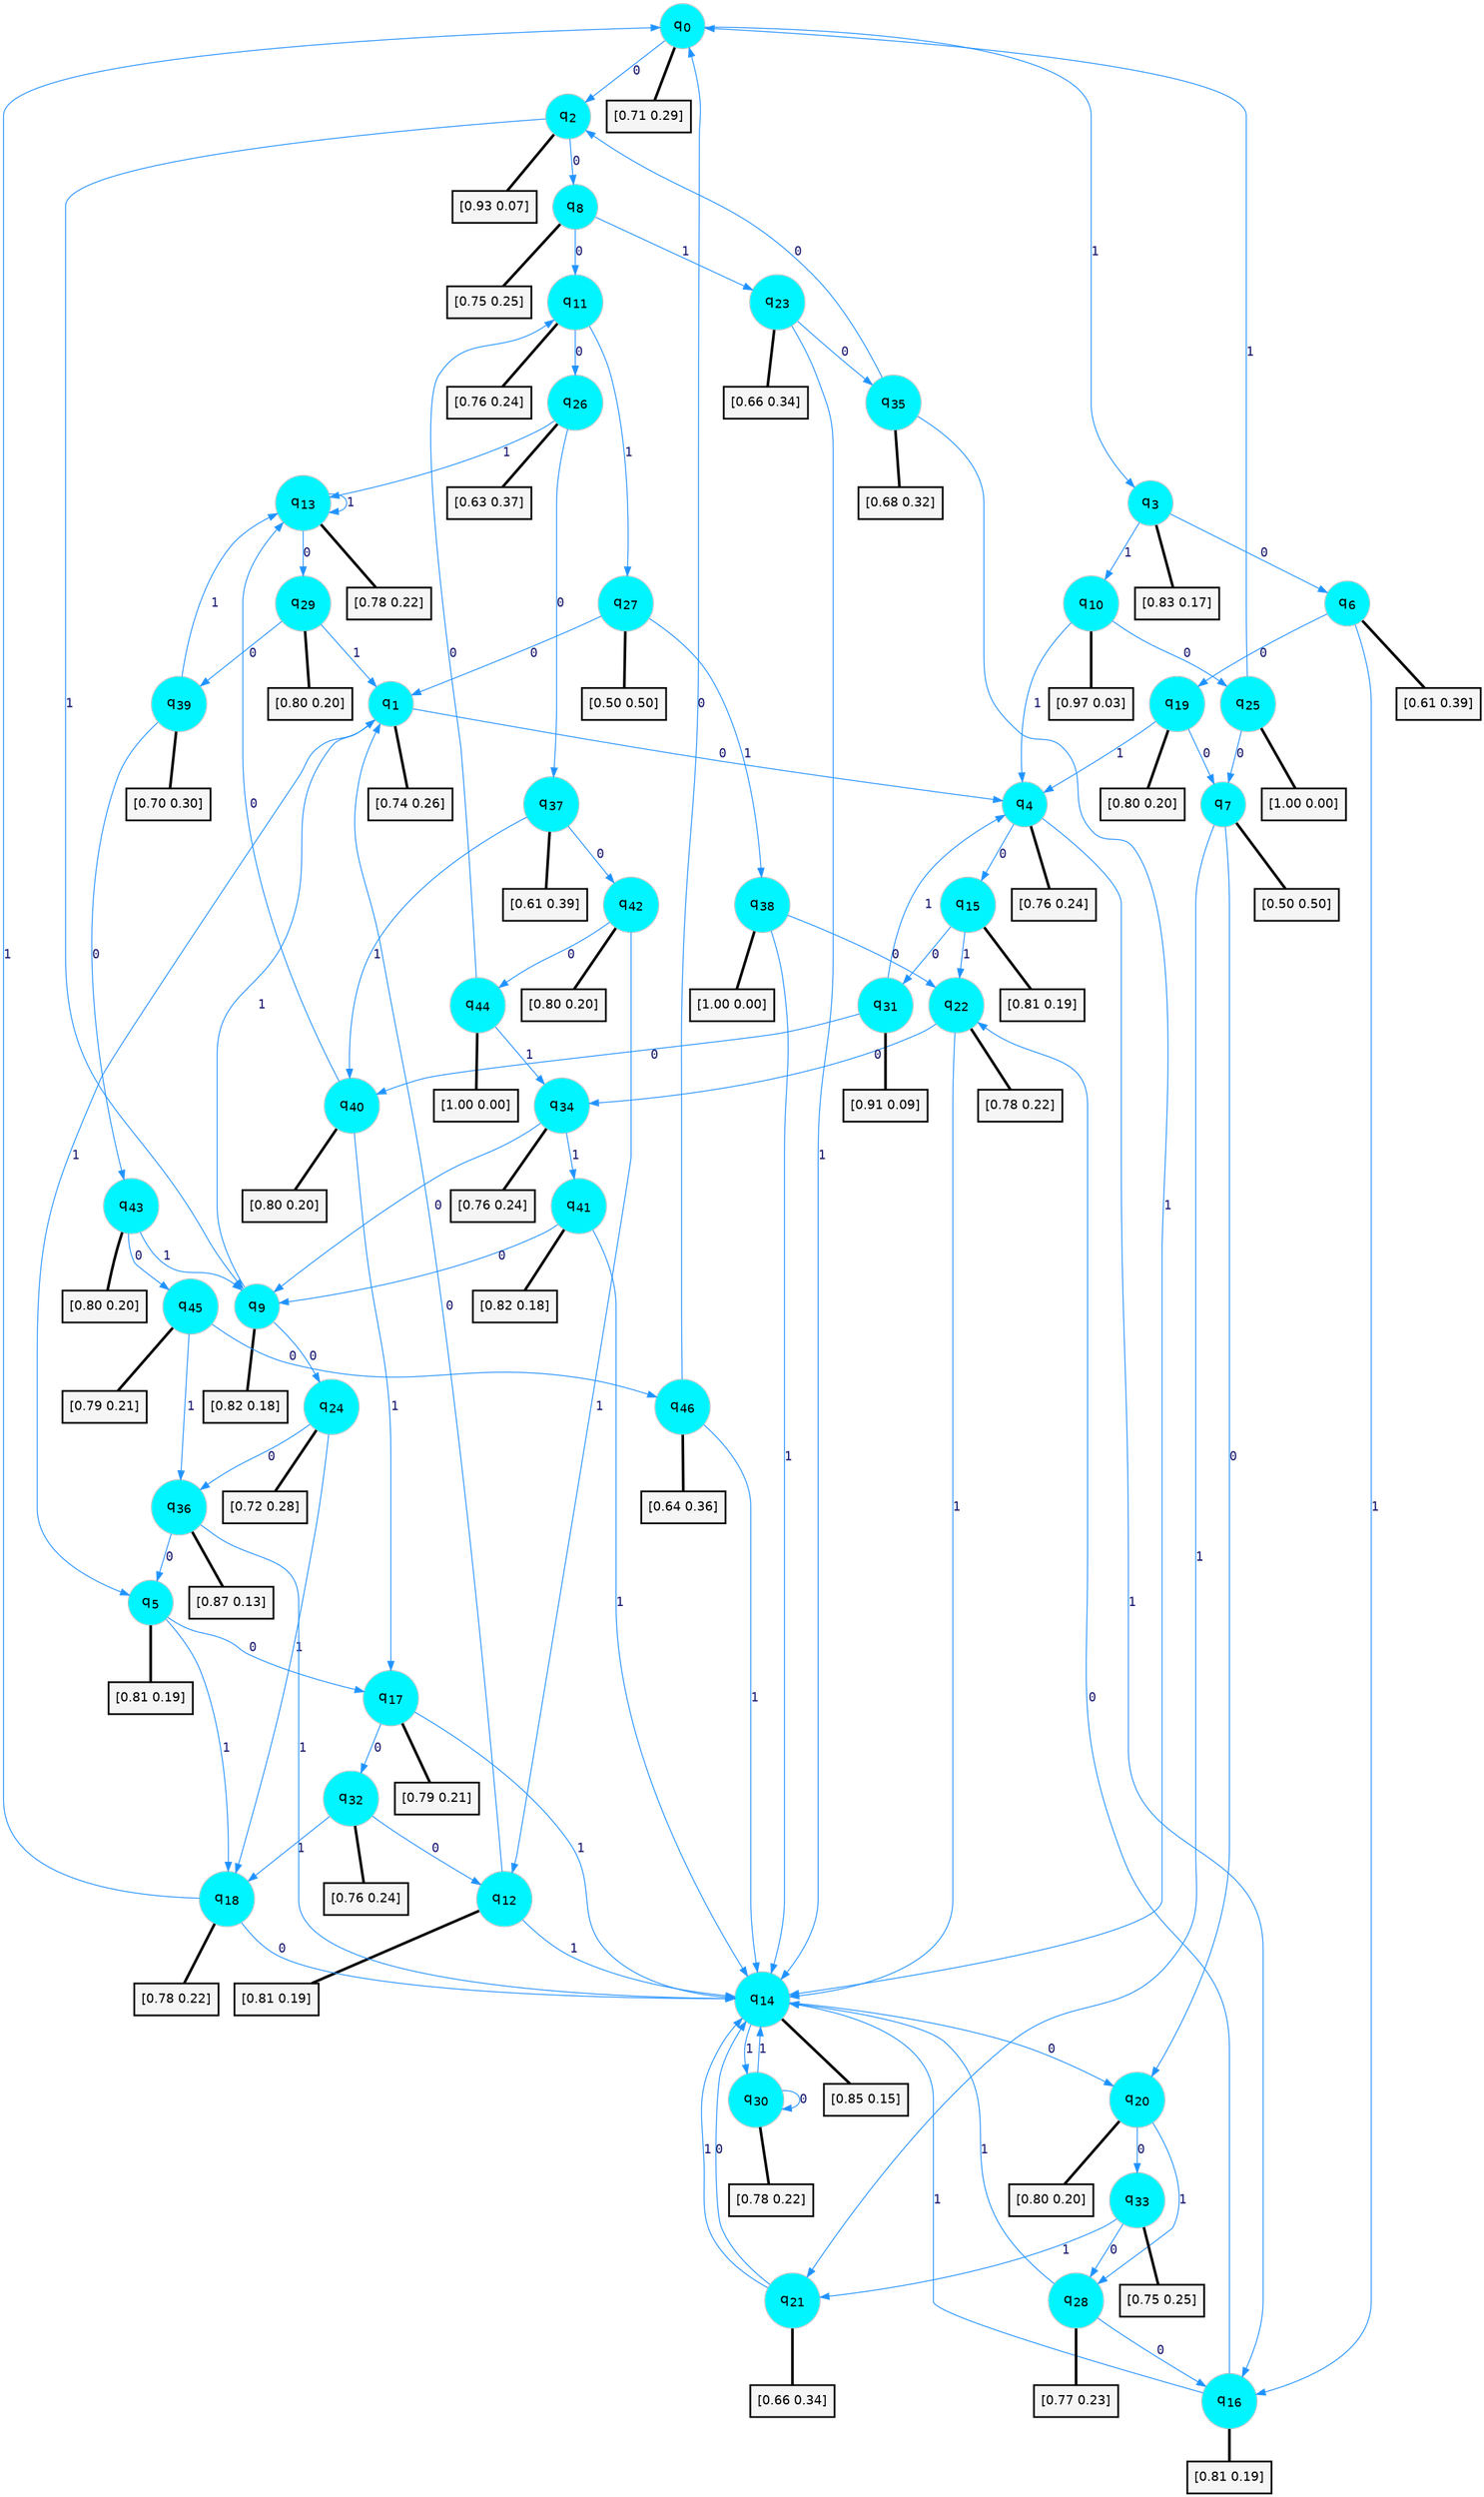 digraph G {
graph [
bgcolor=transparent, dpi=300, rankdir=TD, size="40,25"];
node [
color=gray, fillcolor=turquoise1, fontcolor=black, fontname=Helvetica, fontsize=16, fontweight=bold, shape=circle, style=filled];
edge [
arrowsize=1, color=dodgerblue1, fontcolor=midnightblue, fontname=courier, fontweight=bold, penwidth=1, style=solid, weight=20];
0[label=<q<SUB>0</SUB>>];
1[label=<q<SUB>1</SUB>>];
2[label=<q<SUB>2</SUB>>];
3[label=<q<SUB>3</SUB>>];
4[label=<q<SUB>4</SUB>>];
5[label=<q<SUB>5</SUB>>];
6[label=<q<SUB>6</SUB>>];
7[label=<q<SUB>7</SUB>>];
8[label=<q<SUB>8</SUB>>];
9[label=<q<SUB>9</SUB>>];
10[label=<q<SUB>10</SUB>>];
11[label=<q<SUB>11</SUB>>];
12[label=<q<SUB>12</SUB>>];
13[label=<q<SUB>13</SUB>>];
14[label=<q<SUB>14</SUB>>];
15[label=<q<SUB>15</SUB>>];
16[label=<q<SUB>16</SUB>>];
17[label=<q<SUB>17</SUB>>];
18[label=<q<SUB>18</SUB>>];
19[label=<q<SUB>19</SUB>>];
20[label=<q<SUB>20</SUB>>];
21[label=<q<SUB>21</SUB>>];
22[label=<q<SUB>22</SUB>>];
23[label=<q<SUB>23</SUB>>];
24[label=<q<SUB>24</SUB>>];
25[label=<q<SUB>25</SUB>>];
26[label=<q<SUB>26</SUB>>];
27[label=<q<SUB>27</SUB>>];
28[label=<q<SUB>28</SUB>>];
29[label=<q<SUB>29</SUB>>];
30[label=<q<SUB>30</SUB>>];
31[label=<q<SUB>31</SUB>>];
32[label=<q<SUB>32</SUB>>];
33[label=<q<SUB>33</SUB>>];
34[label=<q<SUB>34</SUB>>];
35[label=<q<SUB>35</SUB>>];
36[label=<q<SUB>36</SUB>>];
37[label=<q<SUB>37</SUB>>];
38[label=<q<SUB>38</SUB>>];
39[label=<q<SUB>39</SUB>>];
40[label=<q<SUB>40</SUB>>];
41[label=<q<SUB>41</SUB>>];
42[label=<q<SUB>42</SUB>>];
43[label=<q<SUB>43</SUB>>];
44[label=<q<SUB>44</SUB>>];
45[label=<q<SUB>45</SUB>>];
46[label=<q<SUB>46</SUB>>];
47[label="[0.71 0.29]", shape=box,fontcolor=black, fontname=Helvetica, fontsize=14, penwidth=2, fillcolor=whitesmoke,color=black];
48[label="[0.74 0.26]", shape=box,fontcolor=black, fontname=Helvetica, fontsize=14, penwidth=2, fillcolor=whitesmoke,color=black];
49[label="[0.93 0.07]", shape=box,fontcolor=black, fontname=Helvetica, fontsize=14, penwidth=2, fillcolor=whitesmoke,color=black];
50[label="[0.83 0.17]", shape=box,fontcolor=black, fontname=Helvetica, fontsize=14, penwidth=2, fillcolor=whitesmoke,color=black];
51[label="[0.76 0.24]", shape=box,fontcolor=black, fontname=Helvetica, fontsize=14, penwidth=2, fillcolor=whitesmoke,color=black];
52[label="[0.81 0.19]", shape=box,fontcolor=black, fontname=Helvetica, fontsize=14, penwidth=2, fillcolor=whitesmoke,color=black];
53[label="[0.61 0.39]", shape=box,fontcolor=black, fontname=Helvetica, fontsize=14, penwidth=2, fillcolor=whitesmoke,color=black];
54[label="[0.50 0.50]", shape=box,fontcolor=black, fontname=Helvetica, fontsize=14, penwidth=2, fillcolor=whitesmoke,color=black];
55[label="[0.75 0.25]", shape=box,fontcolor=black, fontname=Helvetica, fontsize=14, penwidth=2, fillcolor=whitesmoke,color=black];
56[label="[0.82 0.18]", shape=box,fontcolor=black, fontname=Helvetica, fontsize=14, penwidth=2, fillcolor=whitesmoke,color=black];
57[label="[0.97 0.03]", shape=box,fontcolor=black, fontname=Helvetica, fontsize=14, penwidth=2, fillcolor=whitesmoke,color=black];
58[label="[0.76 0.24]", shape=box,fontcolor=black, fontname=Helvetica, fontsize=14, penwidth=2, fillcolor=whitesmoke,color=black];
59[label="[0.81 0.19]", shape=box,fontcolor=black, fontname=Helvetica, fontsize=14, penwidth=2, fillcolor=whitesmoke,color=black];
60[label="[0.78 0.22]", shape=box,fontcolor=black, fontname=Helvetica, fontsize=14, penwidth=2, fillcolor=whitesmoke,color=black];
61[label="[0.85 0.15]", shape=box,fontcolor=black, fontname=Helvetica, fontsize=14, penwidth=2, fillcolor=whitesmoke,color=black];
62[label="[0.81 0.19]", shape=box,fontcolor=black, fontname=Helvetica, fontsize=14, penwidth=2, fillcolor=whitesmoke,color=black];
63[label="[0.81 0.19]", shape=box,fontcolor=black, fontname=Helvetica, fontsize=14, penwidth=2, fillcolor=whitesmoke,color=black];
64[label="[0.79 0.21]", shape=box,fontcolor=black, fontname=Helvetica, fontsize=14, penwidth=2, fillcolor=whitesmoke,color=black];
65[label="[0.78 0.22]", shape=box,fontcolor=black, fontname=Helvetica, fontsize=14, penwidth=2, fillcolor=whitesmoke,color=black];
66[label="[0.80 0.20]", shape=box,fontcolor=black, fontname=Helvetica, fontsize=14, penwidth=2, fillcolor=whitesmoke,color=black];
67[label="[0.80 0.20]", shape=box,fontcolor=black, fontname=Helvetica, fontsize=14, penwidth=2, fillcolor=whitesmoke,color=black];
68[label="[0.66 0.34]", shape=box,fontcolor=black, fontname=Helvetica, fontsize=14, penwidth=2, fillcolor=whitesmoke,color=black];
69[label="[0.78 0.22]", shape=box,fontcolor=black, fontname=Helvetica, fontsize=14, penwidth=2, fillcolor=whitesmoke,color=black];
70[label="[0.66 0.34]", shape=box,fontcolor=black, fontname=Helvetica, fontsize=14, penwidth=2, fillcolor=whitesmoke,color=black];
71[label="[0.72 0.28]", shape=box,fontcolor=black, fontname=Helvetica, fontsize=14, penwidth=2, fillcolor=whitesmoke,color=black];
72[label="[1.00 0.00]", shape=box,fontcolor=black, fontname=Helvetica, fontsize=14, penwidth=2, fillcolor=whitesmoke,color=black];
73[label="[0.63 0.37]", shape=box,fontcolor=black, fontname=Helvetica, fontsize=14, penwidth=2, fillcolor=whitesmoke,color=black];
74[label="[0.50 0.50]", shape=box,fontcolor=black, fontname=Helvetica, fontsize=14, penwidth=2, fillcolor=whitesmoke,color=black];
75[label="[0.77 0.23]", shape=box,fontcolor=black, fontname=Helvetica, fontsize=14, penwidth=2, fillcolor=whitesmoke,color=black];
76[label="[0.80 0.20]", shape=box,fontcolor=black, fontname=Helvetica, fontsize=14, penwidth=2, fillcolor=whitesmoke,color=black];
77[label="[0.78 0.22]", shape=box,fontcolor=black, fontname=Helvetica, fontsize=14, penwidth=2, fillcolor=whitesmoke,color=black];
78[label="[0.91 0.09]", shape=box,fontcolor=black, fontname=Helvetica, fontsize=14, penwidth=2, fillcolor=whitesmoke,color=black];
79[label="[0.76 0.24]", shape=box,fontcolor=black, fontname=Helvetica, fontsize=14, penwidth=2, fillcolor=whitesmoke,color=black];
80[label="[0.75 0.25]", shape=box,fontcolor=black, fontname=Helvetica, fontsize=14, penwidth=2, fillcolor=whitesmoke,color=black];
81[label="[0.76 0.24]", shape=box,fontcolor=black, fontname=Helvetica, fontsize=14, penwidth=2, fillcolor=whitesmoke,color=black];
82[label="[0.68 0.32]", shape=box,fontcolor=black, fontname=Helvetica, fontsize=14, penwidth=2, fillcolor=whitesmoke,color=black];
83[label="[0.87 0.13]", shape=box,fontcolor=black, fontname=Helvetica, fontsize=14, penwidth=2, fillcolor=whitesmoke,color=black];
84[label="[0.61 0.39]", shape=box,fontcolor=black, fontname=Helvetica, fontsize=14, penwidth=2, fillcolor=whitesmoke,color=black];
85[label="[1.00 0.00]", shape=box,fontcolor=black, fontname=Helvetica, fontsize=14, penwidth=2, fillcolor=whitesmoke,color=black];
86[label="[0.70 0.30]", shape=box,fontcolor=black, fontname=Helvetica, fontsize=14, penwidth=2, fillcolor=whitesmoke,color=black];
87[label="[0.80 0.20]", shape=box,fontcolor=black, fontname=Helvetica, fontsize=14, penwidth=2, fillcolor=whitesmoke,color=black];
88[label="[0.82 0.18]", shape=box,fontcolor=black, fontname=Helvetica, fontsize=14, penwidth=2, fillcolor=whitesmoke,color=black];
89[label="[0.80 0.20]", shape=box,fontcolor=black, fontname=Helvetica, fontsize=14, penwidth=2, fillcolor=whitesmoke,color=black];
90[label="[0.80 0.20]", shape=box,fontcolor=black, fontname=Helvetica, fontsize=14, penwidth=2, fillcolor=whitesmoke,color=black];
91[label="[1.00 0.00]", shape=box,fontcolor=black, fontname=Helvetica, fontsize=14, penwidth=2, fillcolor=whitesmoke,color=black];
92[label="[0.79 0.21]", shape=box,fontcolor=black, fontname=Helvetica, fontsize=14, penwidth=2, fillcolor=whitesmoke,color=black];
93[label="[0.64 0.36]", shape=box,fontcolor=black, fontname=Helvetica, fontsize=14, penwidth=2, fillcolor=whitesmoke,color=black];
0->2 [label=0];
0->3 [label=1];
0->47 [arrowhead=none, penwidth=3,color=black];
1->4 [label=0];
1->5 [label=1];
1->48 [arrowhead=none, penwidth=3,color=black];
2->8 [label=0];
2->9 [label=1];
2->49 [arrowhead=none, penwidth=3,color=black];
3->6 [label=0];
3->10 [label=1];
3->50 [arrowhead=none, penwidth=3,color=black];
4->15 [label=0];
4->16 [label=1];
4->51 [arrowhead=none, penwidth=3,color=black];
5->17 [label=0];
5->18 [label=1];
5->52 [arrowhead=none, penwidth=3,color=black];
6->19 [label=0];
6->16 [label=1];
6->53 [arrowhead=none, penwidth=3,color=black];
7->20 [label=0];
7->21 [label=1];
7->54 [arrowhead=none, penwidth=3,color=black];
8->11 [label=0];
8->23 [label=1];
8->55 [arrowhead=none, penwidth=3,color=black];
9->24 [label=0];
9->1 [label=1];
9->56 [arrowhead=none, penwidth=3,color=black];
10->25 [label=0];
10->4 [label=1];
10->57 [arrowhead=none, penwidth=3,color=black];
11->26 [label=0];
11->27 [label=1];
11->58 [arrowhead=none, penwidth=3,color=black];
12->1 [label=0];
12->14 [label=1];
12->59 [arrowhead=none, penwidth=3,color=black];
13->29 [label=0];
13->13 [label=1];
13->60 [arrowhead=none, penwidth=3,color=black];
14->20 [label=0];
14->30 [label=1];
14->61 [arrowhead=none, penwidth=3,color=black];
15->31 [label=0];
15->22 [label=1];
15->62 [arrowhead=none, penwidth=3,color=black];
16->22 [label=0];
16->14 [label=1];
16->63 [arrowhead=none, penwidth=3,color=black];
17->32 [label=0];
17->14 [label=1];
17->64 [arrowhead=none, penwidth=3,color=black];
18->14 [label=0];
18->0 [label=1];
18->65 [arrowhead=none, penwidth=3,color=black];
19->7 [label=0];
19->4 [label=1];
19->66 [arrowhead=none, penwidth=3,color=black];
20->33 [label=0];
20->28 [label=1];
20->67 [arrowhead=none, penwidth=3,color=black];
21->14 [label=0];
21->14 [label=1];
21->68 [arrowhead=none, penwidth=3,color=black];
22->34 [label=0];
22->14 [label=1];
22->69 [arrowhead=none, penwidth=3,color=black];
23->35 [label=0];
23->14 [label=1];
23->70 [arrowhead=none, penwidth=3,color=black];
24->36 [label=0];
24->18 [label=1];
24->71 [arrowhead=none, penwidth=3,color=black];
25->7 [label=0];
25->0 [label=1];
25->72 [arrowhead=none, penwidth=3,color=black];
26->37 [label=0];
26->13 [label=1];
26->73 [arrowhead=none, penwidth=3,color=black];
27->1 [label=0];
27->38 [label=1];
27->74 [arrowhead=none, penwidth=3,color=black];
28->16 [label=0];
28->14 [label=1];
28->75 [arrowhead=none, penwidth=3,color=black];
29->39 [label=0];
29->1 [label=1];
29->76 [arrowhead=none, penwidth=3,color=black];
30->30 [label=0];
30->14 [label=1];
30->77 [arrowhead=none, penwidth=3,color=black];
31->40 [label=0];
31->4 [label=1];
31->78 [arrowhead=none, penwidth=3,color=black];
32->12 [label=0];
32->18 [label=1];
32->79 [arrowhead=none, penwidth=3,color=black];
33->28 [label=0];
33->21 [label=1];
33->80 [arrowhead=none, penwidth=3,color=black];
34->9 [label=0];
34->41 [label=1];
34->81 [arrowhead=none, penwidth=3,color=black];
35->2 [label=0];
35->14 [label=1];
35->82 [arrowhead=none, penwidth=3,color=black];
36->5 [label=0];
36->14 [label=1];
36->83 [arrowhead=none, penwidth=3,color=black];
37->42 [label=0];
37->40 [label=1];
37->84 [arrowhead=none, penwidth=3,color=black];
38->22 [label=0];
38->14 [label=1];
38->85 [arrowhead=none, penwidth=3,color=black];
39->43 [label=0];
39->13 [label=1];
39->86 [arrowhead=none, penwidth=3,color=black];
40->13 [label=0];
40->17 [label=1];
40->87 [arrowhead=none, penwidth=3,color=black];
41->9 [label=0];
41->14 [label=1];
41->88 [arrowhead=none, penwidth=3,color=black];
42->44 [label=0];
42->12 [label=1];
42->89 [arrowhead=none, penwidth=3,color=black];
43->45 [label=0];
43->9 [label=1];
43->90 [arrowhead=none, penwidth=3,color=black];
44->11 [label=0];
44->34 [label=1];
44->91 [arrowhead=none, penwidth=3,color=black];
45->46 [label=0];
45->36 [label=1];
45->92 [arrowhead=none, penwidth=3,color=black];
46->0 [label=0];
46->14 [label=1];
46->93 [arrowhead=none, penwidth=3,color=black];
}
